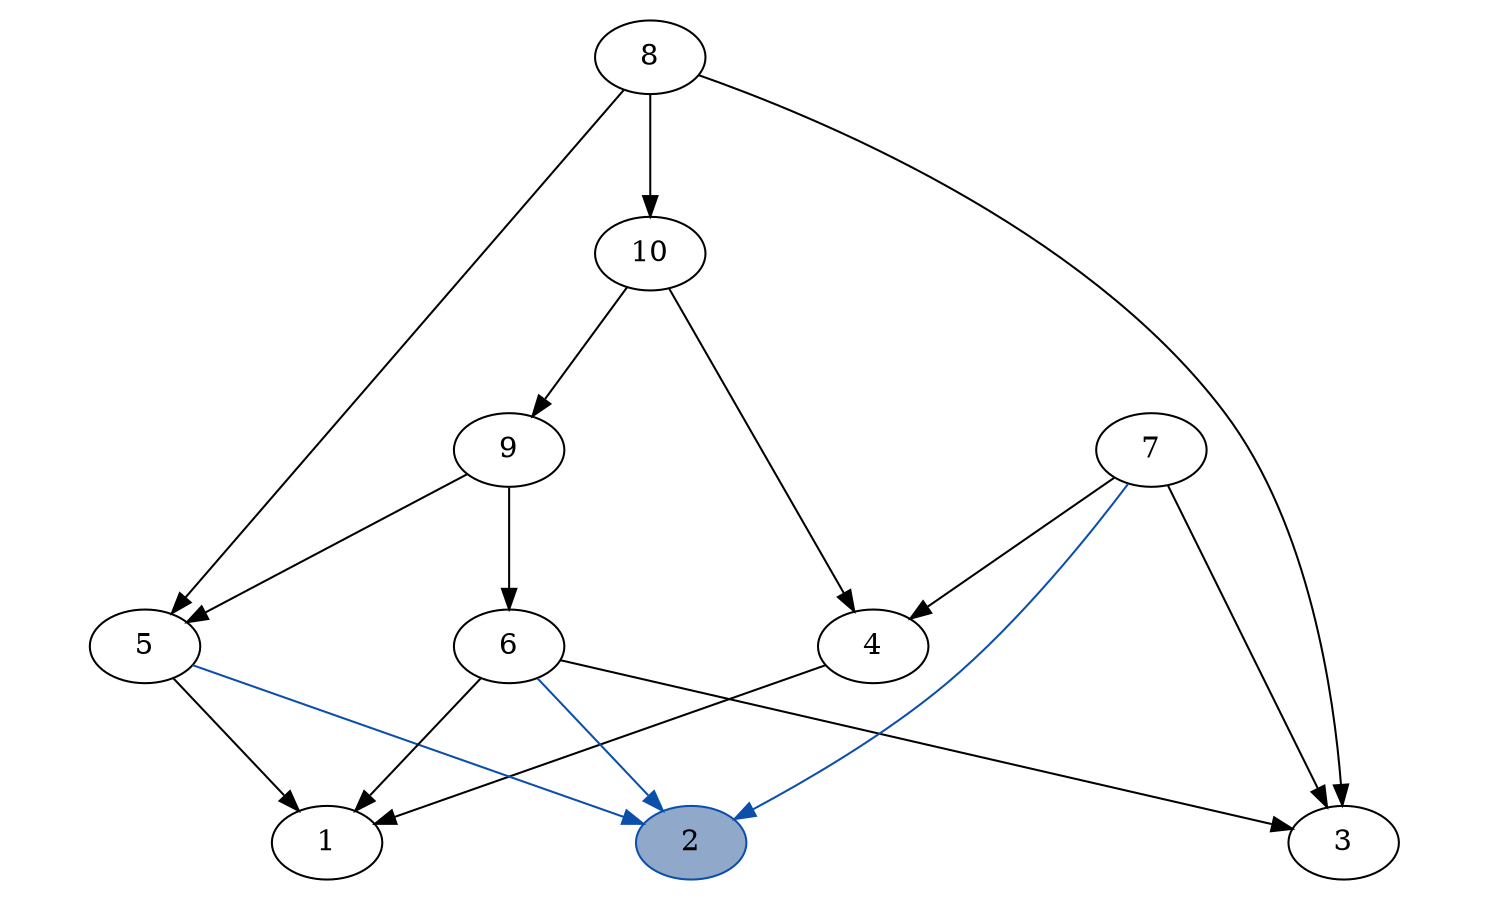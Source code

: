 digraph fgl {
	margin = "0"
	page = "10,6"
	size = "10,6"
	ratio = "fill"
        1 
	2 [color="#0b4faa" style="filled" fillcolor="#90A9CB"]
        3
        4
        5
        6
        7
        8
        9
        10 
        6 -> 1 
        5 -> 1 
        4 -> 1 
        5 -> 2 [color="#0b4faa"]
        6 -> 3
        6 -> 2 [color="#0b4faa"]
        7 -> 4
        7 -> 3
        7 -> 2 [color="#0b4faa"]
        8 -> 3 
        8 -> 5
        8 -> 10
        9 -> 5
        9 -> 6
        10 -> 4
        10 -> 9
}
